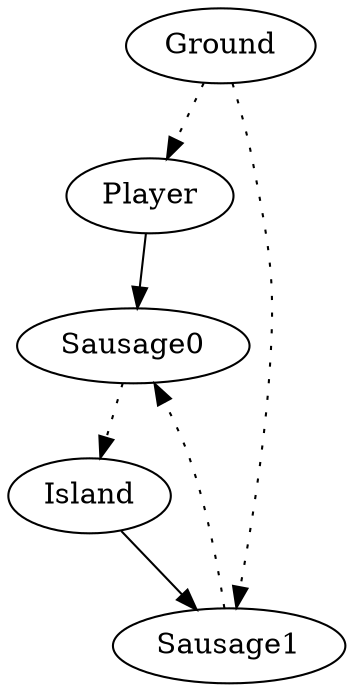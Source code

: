 digraph G {
	"Ground" -> "Player" [style=dotted];
	"Player" -> "Sausage0";
	"Sausage1" -> "Sausage0" [style=dotted];
	"Sausage0" -> "Island" [style=dotted];
	"Ground" -> "Sausage1" [style=dotted];
	"Island" -> "Sausage1";
}